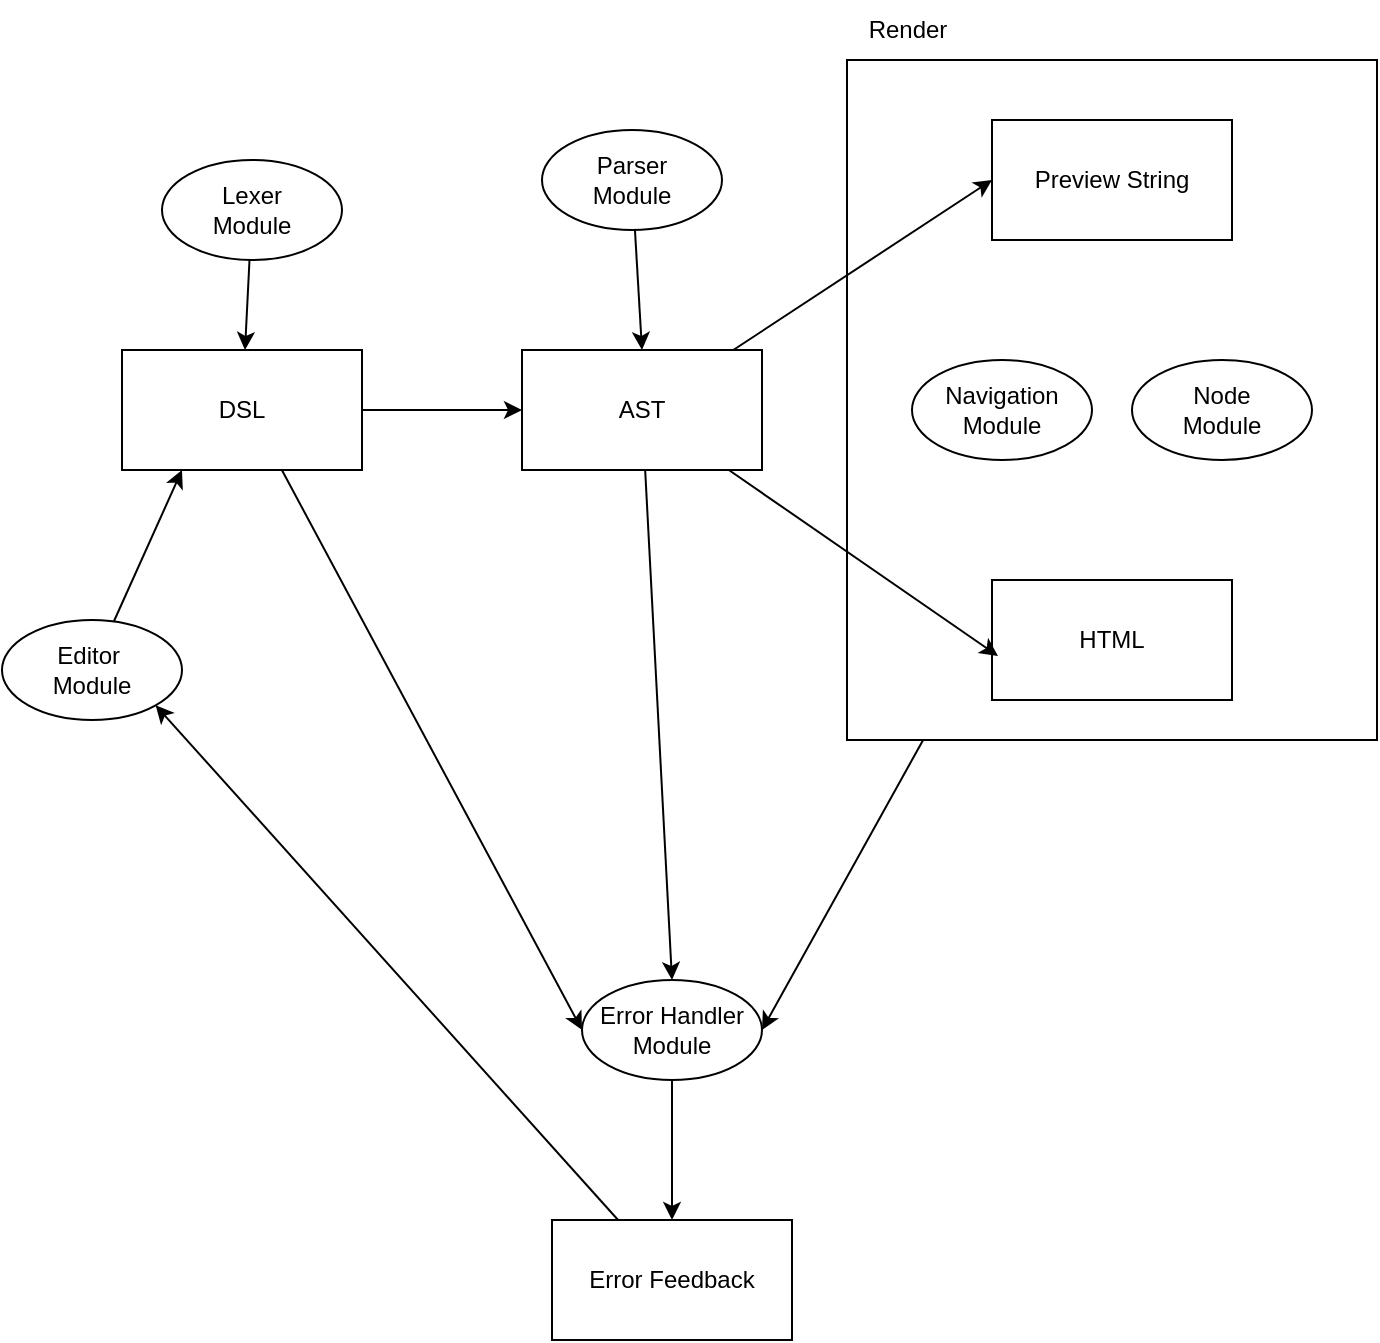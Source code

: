 <mxfile>
    <diagram id="HCk2bEk_7Lk_C3lk0JEq" name="Page-1">
        <mxGraphModel dx="839" dy="594" grid="1" gridSize="10" guides="1" tooltips="1" connect="1" arrows="1" fold="1" page="1" pageScale="1" pageWidth="850" pageHeight="1100" math="0" shadow="0">
            <root>
                <mxCell id="0"/>
                <mxCell id="1" parent="0"/>
                <mxCell id="5" style="edgeStyle=none;html=1;entryX=0;entryY=0.5;entryDx=0;entryDy=0;" edge="1" parent="1" source="2" target="4">
                    <mxGeometry relative="1" as="geometry"/>
                </mxCell>
                <mxCell id="26" style="edgeStyle=none;html=1;entryX=0;entryY=0.5;entryDx=0;entryDy=0;exitX=0.665;exitY=0.996;exitDx=0;exitDy=0;exitPerimeter=0;" edge="1" parent="1" source="2" target="25">
                    <mxGeometry relative="1" as="geometry">
                        <mxPoint x="217.975" y="400" as="sourcePoint"/>
                    </mxGeometry>
                </mxCell>
                <mxCell id="2" value="DSL" style="whiteSpace=wrap;html=1;" vertex="1" parent="1">
                    <mxGeometry x="100" y="245" width="120" height="60" as="geometry"/>
                </mxCell>
                <mxCell id="6" style="edgeStyle=none;html=1;entryX=0;entryY=0.5;entryDx=0;entryDy=0;" edge="1" parent="1" source="4" target="13">
                    <mxGeometry relative="1" as="geometry">
                        <mxPoint x="450" y="220" as="targetPoint"/>
                    </mxGeometry>
                </mxCell>
                <mxCell id="27" style="edgeStyle=none;html=1;entryX=0.5;entryY=0;entryDx=0;entryDy=0;" edge="1" parent="1" source="4" target="25">
                    <mxGeometry relative="1" as="geometry"/>
                </mxCell>
                <mxCell id="4" value="AST" style="whiteSpace=wrap;html=1;" vertex="1" parent="1">
                    <mxGeometry x="300" y="245" width="120" height="60" as="geometry"/>
                </mxCell>
                <mxCell id="29" style="edgeStyle=none;html=1;entryX=1;entryY=0.5;entryDx=0;entryDy=0;" edge="1" parent="1" source="9" target="25">
                    <mxGeometry relative="1" as="geometry"/>
                </mxCell>
                <mxCell id="9" value="" style="rounded=0;whiteSpace=wrap;html=1;fillColor=none;" vertex="1" parent="1">
                    <mxGeometry x="462.5" y="100" width="265" height="340" as="geometry"/>
                </mxCell>
                <mxCell id="12" value="HTML" style="whiteSpace=wrap;html=1;" vertex="1" parent="1">
                    <mxGeometry x="535" y="360" width="120" height="60" as="geometry"/>
                </mxCell>
                <mxCell id="13" value="Preview String" style="whiteSpace=wrap;html=1;" vertex="1" parent="1">
                    <mxGeometry x="535" y="130" width="120" height="60" as="geometry"/>
                </mxCell>
                <mxCell id="15" value="Render" style="text;html=1;align=center;verticalAlign=middle;whiteSpace=wrap;rounded=0;" vertex="1" parent="1">
                    <mxGeometry x="462.5" y="70" width="60" height="30" as="geometry"/>
                </mxCell>
                <mxCell id="17" style="edgeStyle=none;html=1;entryX=0.025;entryY=0.633;entryDx=0;entryDy=0;entryPerimeter=0;" edge="1" parent="1" source="4" target="12">
                    <mxGeometry relative="1" as="geometry"/>
                </mxCell>
                <mxCell id="18" value="&lt;font style=&quot;color: light-dark(rgb(0, 0, 0), rgb(255, 255, 255));&quot;&gt;Navigation&lt;/font&gt;&lt;div&gt;&lt;font style=&quot;color: light-dark(rgb(0, 0, 0), rgb(255, 255, 255));&quot;&gt;Module&lt;/font&gt;&lt;/div&gt;" style="ellipse;whiteSpace=wrap;html=1;" vertex="1" parent="1">
                    <mxGeometry x="495" y="250" width="90" height="50" as="geometry"/>
                </mxCell>
                <mxCell id="19" value="Node&lt;br&gt;&lt;div&gt;&lt;font style=&quot;color: light-dark(rgb(0, 0, 0), rgb(255, 255, 255));&quot;&gt;Module&lt;/font&gt;&lt;/div&gt;" style="ellipse;whiteSpace=wrap;html=1;" vertex="1" parent="1">
                    <mxGeometry x="605" y="250" width="90" height="50" as="geometry"/>
                </mxCell>
                <mxCell id="37" style="edgeStyle=none;html=1;entryX=0.25;entryY=1;entryDx=0;entryDy=0;" edge="1" parent="1" source="23" target="2">
                    <mxGeometry relative="1" as="geometry"/>
                </mxCell>
                <mxCell id="23" value="Editor&amp;nbsp;&lt;div&gt;Module&lt;/div&gt;" style="ellipse;whiteSpace=wrap;html=1;" vertex="1" parent="1">
                    <mxGeometry x="40" y="380" width="90" height="50" as="geometry"/>
                </mxCell>
                <mxCell id="41" style="edgeStyle=none;html=1;entryX=0.5;entryY=0;entryDx=0;entryDy=0;" edge="1" parent="1" source="25" target="42">
                    <mxGeometry relative="1" as="geometry">
                        <mxPoint x="375" y="670" as="targetPoint"/>
                    </mxGeometry>
                </mxCell>
                <mxCell id="25" value="Error Handler&lt;div&gt;Module&lt;/div&gt;" style="ellipse;whiteSpace=wrap;html=1;" vertex="1" parent="1">
                    <mxGeometry x="330" y="560" width="90" height="50" as="geometry"/>
                </mxCell>
                <mxCell id="38" style="edgeStyle=none;html=1;" edge="1" parent="1" source="32" target="2">
                    <mxGeometry relative="1" as="geometry"/>
                </mxCell>
                <mxCell id="32" value="Lexer&lt;div&gt;Module&lt;/div&gt;" style="ellipse;whiteSpace=wrap;html=1;" vertex="1" parent="1">
                    <mxGeometry x="120" y="150" width="90" height="50" as="geometry"/>
                </mxCell>
                <mxCell id="40" style="edgeStyle=none;html=1;entryX=0.5;entryY=0;entryDx=0;entryDy=0;" edge="1" parent="1" source="33" target="4">
                    <mxGeometry relative="1" as="geometry"/>
                </mxCell>
                <mxCell id="33" value="Parser&lt;div&gt;Module&lt;/div&gt;" style="ellipse;whiteSpace=wrap;html=1;" vertex="1" parent="1">
                    <mxGeometry x="310" y="135" width="90" height="50" as="geometry"/>
                </mxCell>
                <mxCell id="44" style="edgeStyle=none;html=1;entryX=1;entryY=1;entryDx=0;entryDy=0;" edge="1" parent="1" source="42" target="23">
                    <mxGeometry relative="1" as="geometry"/>
                </mxCell>
                <mxCell id="42" value="Error Feedback" style="whiteSpace=wrap;html=1;" vertex="1" parent="1">
                    <mxGeometry x="315" y="680" width="120" height="60" as="geometry"/>
                </mxCell>
            </root>
        </mxGraphModel>
    </diagram>
</mxfile>